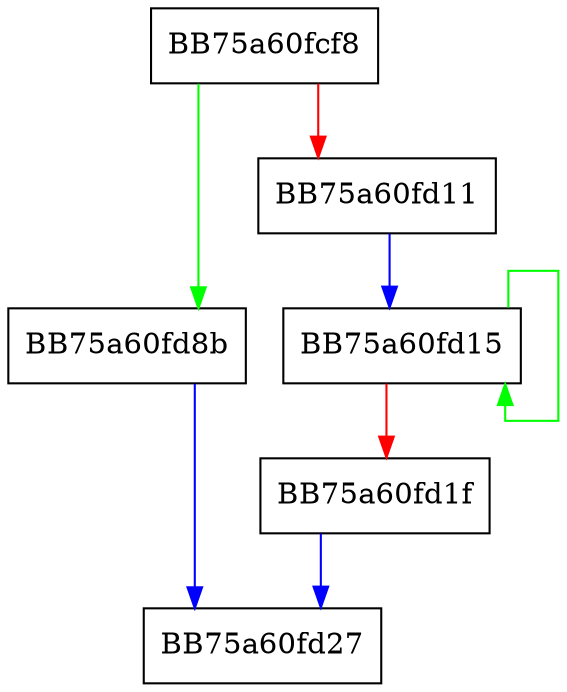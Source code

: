 digraph WPP_SF_LiS {
  node [shape="box"];
  graph [splines=ortho];
  BB75a60fcf8 -> BB75a60fd8b [color="green"];
  BB75a60fcf8 -> BB75a60fd11 [color="red"];
  BB75a60fd11 -> BB75a60fd15 [color="blue"];
  BB75a60fd15 -> BB75a60fd15 [color="green"];
  BB75a60fd15 -> BB75a60fd1f [color="red"];
  BB75a60fd1f -> BB75a60fd27 [color="blue"];
  BB75a60fd8b -> BB75a60fd27 [color="blue"];
}
